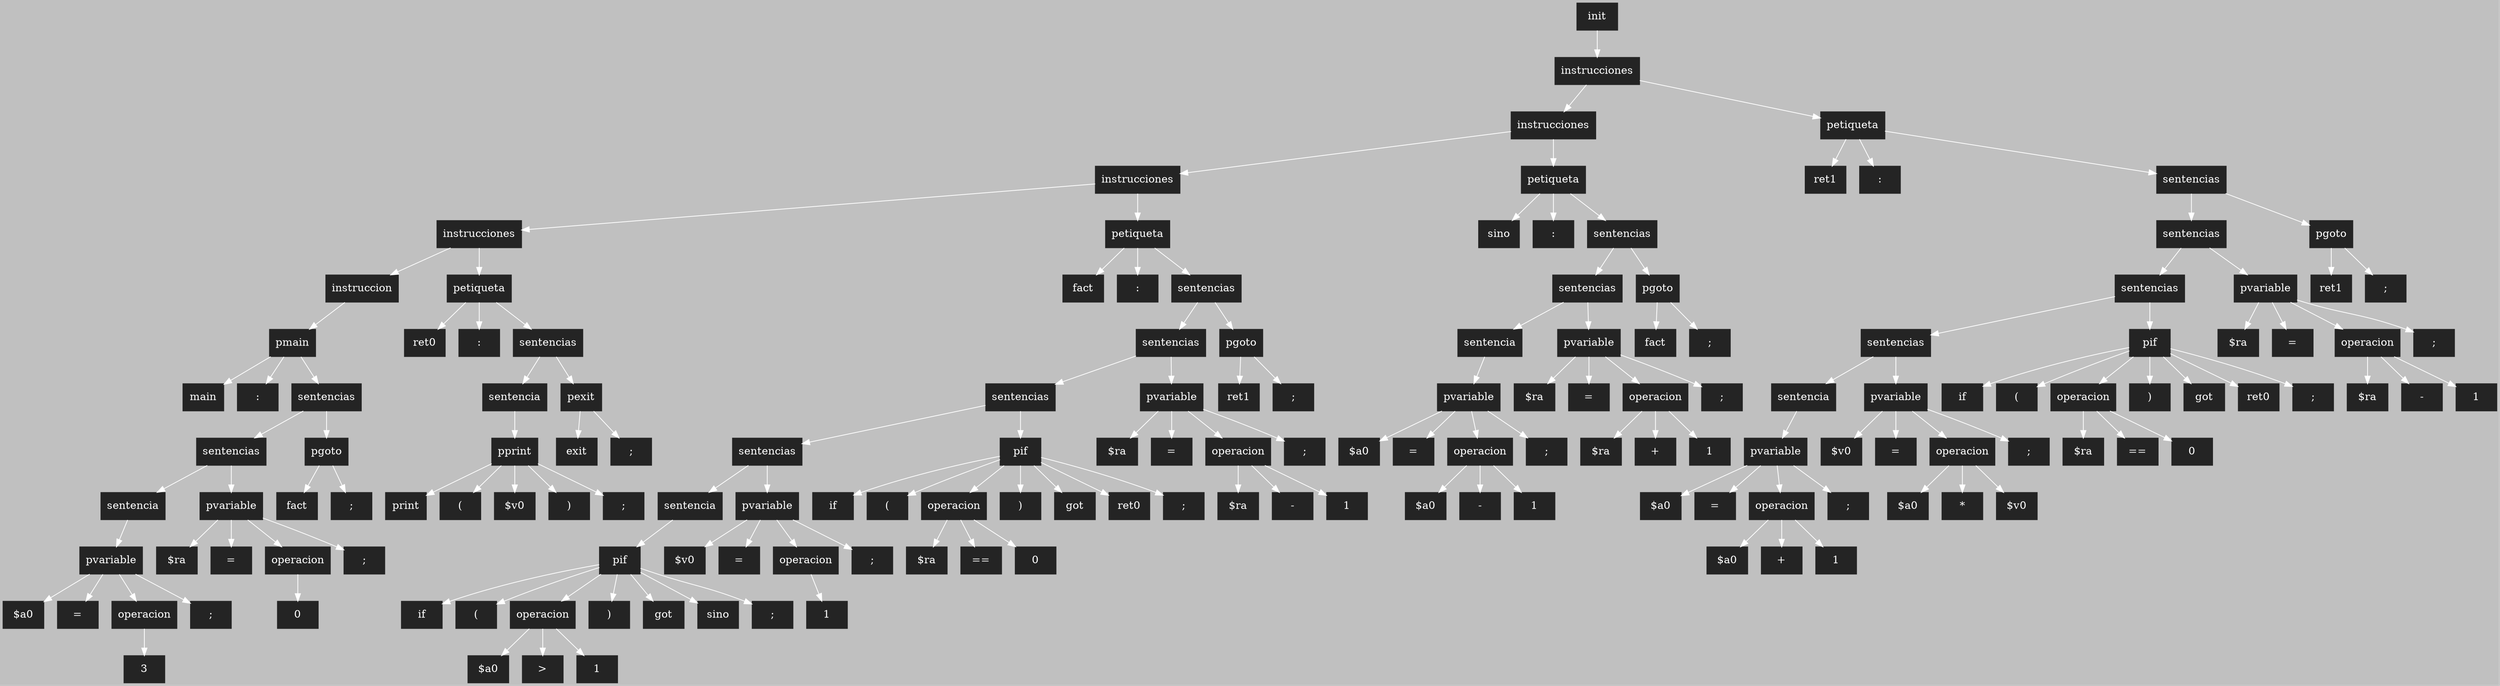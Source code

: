 digraph{ bgcolor = gray 
 node[fontcolor = white, height = 0.5, color = white] 
 [shape=box, style=filled, color=gray14] 
 rankdir=UD 
 edge[color=white, dir=fordware]
159[style = "filled" ; label = "init"] 
158[style = "filled" ; label = "instrucciones"] 
111[style = "filled" ; label = "instrucciones"] 
85[style = "filled" ; label = "instrucciones"] 
37[style = "filled" ; label = "instrucciones"] 
22[style = "filled" ; label = "instruccion"] 
19[style = "filled" ; label = "pmain"] 
20[style = "filled" ; label = "main"] 
21[style = "filled" ; label = ":"] 
18[style = "filled" ; label = "sentencias"] 
14[style = "filled" ; label = "sentencias"] 
7[style = "filled" ; label = "sentencia"] 
3[style = "filled" ; label = "pvariable"] 
4[style = "filled" ; label = "$a0"] 
5[style = "filled" ; label = "="] 
2[style = "filled" ; label = "operacion"] 
1[style = "filled" ; label = "3"] 
6[style = "filled" ; label = ";"] 
10[style = "filled" ; label = "pvariable"] 
11[style = "filled" ; label = "$ra"] 
12[style = "filled" ; label = "="] 
9[style = "filled" ; label = "operacion"] 
8[style = "filled" ; label = "0"] 
13[style = "filled" ; label = ";"] 
15[style = "filled" ; label = "pgoto"] 
16[style = "filled" ; label = "fact"] 
17[style = "filled" ; label = ";"] 
34[style = "filled" ; label = "petiqueta"] 
35[style = "filled" ; label = "ret0"] 
36[style = "filled" ; label = ":"] 
33[style = "filled" ; label = "sentencias"] 
29[style = "filled" ; label = "sentencia"] 
23[style = "filled" ; label = "pprint"] 
24[style = "filled" ; label = "print"] 
25[style = "filled" ; label = "("] 
26[style = "filled" ; label = "$v0"] 
27[style = "filled" ; label = ")"] 
28[style = "filled" ; label = ";"] 
30[style = "filled" ; label = "pexit"] 
31[style = "filled" ; label = "exit"] 
32[style = "filled" ; label = ";"] 
82[style = "filled" ; label = "petiqueta"] 
83[style = "filled" ; label = "fact"] 
84[style = "filled" ; label = ":"] 
81[style = "filled" ; label = "sentencias"] 
77[style = "filled" ; label = "sentencias"] 
68[style = "filled" ; label = "sentencias"] 
56[style = "filled" ; label = "sentencias"] 
49[style = "filled" ; label = "sentencia"] 
42[style = "filled" ; label = "pif"] 
43[style = "filled" ; label = "if"] 
44[style = "filled" ; label = "("] 
40[style = "filled" ; label = "operacion"] 
38[style = "filled" ; label = "$a0"] 
41[style = "filled" ; label = ">"] 
39[style = "filled" ; label = "1"] 
45[style = "filled" ; label = ")"] 
46[style = "filled" ; label = "got"] 
47[style = "filled" ; label = "sino"] 
48[style = "filled" ; label = ";"] 
52[style = "filled" ; label = "pvariable"] 
53[style = "filled" ; label = "$v0"] 
54[style = "filled" ; label = "="] 
51[style = "filled" ; label = "operacion"] 
50[style = "filled" ; label = "1"] 
55[style = "filled" ; label = ";"] 
61[style = "filled" ; label = "pif"] 
62[style = "filled" ; label = "if"] 
63[style = "filled" ; label = "("] 
59[style = "filled" ; label = "operacion"] 
57[style = "filled" ; label = "$ra"] 
60[style = "filled" ; label = "=="] 
58[style = "filled" ; label = "0"] 
64[style = "filled" ; label = ")"] 
65[style = "filled" ; label = "got"] 
66[style = "filled" ; label = "ret0"] 
67[style = "filled" ; label = ";"] 
73[style = "filled" ; label = "pvariable"] 
74[style = "filled" ; label = "$ra"] 
75[style = "filled" ; label = "="] 
71[style = "filled" ; label = "operacion"] 
69[style = "filled" ; label = "$ra"] 
72[style = "filled" ; label = "-"] 
70[style = "filled" ; label = "1"] 
76[style = "filled" ; label = ";"] 
78[style = "filled" ; label = "pgoto"] 
79[style = "filled" ; label = "ret1"] 
80[style = "filled" ; label = ";"] 
108[style = "filled" ; label = "petiqueta"] 
109[style = "filled" ; label = "sino"] 
110[style = "filled" ; label = ":"] 
107[style = "filled" ; label = "sentencias"] 
103[style = "filled" ; label = "sentencias"] 
94[style = "filled" ; label = "sentencia"] 
90[style = "filled" ; label = "pvariable"] 
91[style = "filled" ; label = "$a0"] 
92[style = "filled" ; label = "="] 
88[style = "filled" ; label = "operacion"] 
86[style = "filled" ; label = "$a0"] 
89[style = "filled" ; label = "-"] 
87[style = "filled" ; label = "1"] 
93[style = "filled" ; label = ";"] 
99[style = "filled" ; label = "pvariable"] 
100[style = "filled" ; label = "$ra"] 
101[style = "filled" ; label = "="] 
97[style = "filled" ; label = "operacion"] 
95[style = "filled" ; label = "$ra"] 
98[style = "filled" ; label = "+"] 
96[style = "filled" ; label = "1"] 
102[style = "filled" ; label = ";"] 
104[style = "filled" ; label = "pgoto"] 
105[style = "filled" ; label = "fact"] 
106[style = "filled" ; label = ";"] 
155[style = "filled" ; label = "petiqueta"] 
156[style = "filled" ; label = "ret1"] 
157[style = "filled" ; label = ":"] 
154[style = "filled" ; label = "sentencias"] 
150[style = "filled" ; label = "sentencias"] 
141[style = "filled" ; label = "sentencias"] 
129[style = "filled" ; label = "sentencias"] 
120[style = "filled" ; label = "sentencia"] 
116[style = "filled" ; label = "pvariable"] 
117[style = "filled" ; label = "$a0"] 
118[style = "filled" ; label = "="] 
114[style = "filled" ; label = "operacion"] 
112[style = "filled" ; label = "$a0"] 
115[style = "filled" ; label = "+"] 
113[style = "filled" ; label = "1"] 
119[style = "filled" ; label = ";"] 
125[style = "filled" ; label = "pvariable"] 
126[style = "filled" ; label = "$v0"] 
127[style = "filled" ; label = "="] 
123[style = "filled" ; label = "operacion"] 
121[style = "filled" ; label = "$a0"] 
124[style = "filled" ; label = "*"] 
122[style = "filled" ; label = "$v0"] 
128[style = "filled" ; label = ";"] 
134[style = "filled" ; label = "pif"] 
135[style = "filled" ; label = "if"] 
136[style = "filled" ; label = "("] 
132[style = "filled" ; label = "operacion"] 
130[style = "filled" ; label = "$ra"] 
133[style = "filled" ; label = "=="] 
131[style = "filled" ; label = "0"] 
137[style = "filled" ; label = ")"] 
138[style = "filled" ; label = "got"] 
139[style = "filled" ; label = "ret0"] 
140[style = "filled" ; label = ";"] 
146[style = "filled" ; label = "pvariable"] 
147[style = "filled" ; label = "$ra"] 
148[style = "filled" ; label = "="] 
144[style = "filled" ; label = "operacion"] 
142[style = "filled" ; label = "$ra"] 
145[style = "filled" ; label = "-"] 
143[style = "filled" ; label = "1"] 
149[style = "filled" ; label = ";"] 
151[style = "filled" ; label = "pgoto"] 
152[style = "filled" ; label = "ret1"] 
153[style = "filled" ; label = ";"] 
159->158;
158->111;
111->85;
85->37;
37->22;
22->19;
19->20;
19->21;
19->18;
18->14;
14->7;
7->3;
3->4;
3->5;
3->2;
2->1;
3->6;
14->10;
10->11;
10->12;
10->9;
9->8;
10->13;
18->15;
15->16;
15->17;
37->34;
34->35;
34->36;
34->33;
33->29;
29->23;
23->24;
23->25;
23->26;
23->27;
23->28;
33->30;
30->31;
30->32;
85->82;
82->83;
82->84;
82->81;
81->77;
77->68;
68->56;
56->49;
49->42;
42->43;
42->44;
42->40;
40->38;
40->41;
40->39;
42->45;
42->46;
42->47;
42->48;
56->52;
52->53;
52->54;
52->51;
51->50;
52->55;
68->61;
61->62;
61->63;
61->59;
59->57;
59->60;
59->58;
61->64;
61->65;
61->66;
61->67;
77->73;
73->74;
73->75;
73->71;
71->69;
71->72;
71->70;
73->76;
81->78;
78->79;
78->80;
111->108;
108->109;
108->110;
108->107;
107->103;
103->94;
94->90;
90->91;
90->92;
90->88;
88->86;
88->89;
88->87;
90->93;
103->99;
99->100;
99->101;
99->97;
97->95;
97->98;
97->96;
99->102;
107->104;
104->105;
104->106;
158->155;
155->156;
155->157;
155->154;
154->150;
150->141;
141->129;
129->120;
120->116;
116->117;
116->118;
116->114;
114->112;
114->115;
114->113;
116->119;
129->125;
125->126;
125->127;
125->123;
123->121;
123->124;
123->122;
125->128;
141->134;
134->135;
134->136;
134->132;
132->130;
132->133;
132->131;
134->137;
134->138;
134->139;
134->140;
150->146;
146->147;
146->148;
146->144;
144->142;
144->145;
144->143;
146->149;
154->151;
151->152;
151->153;

}